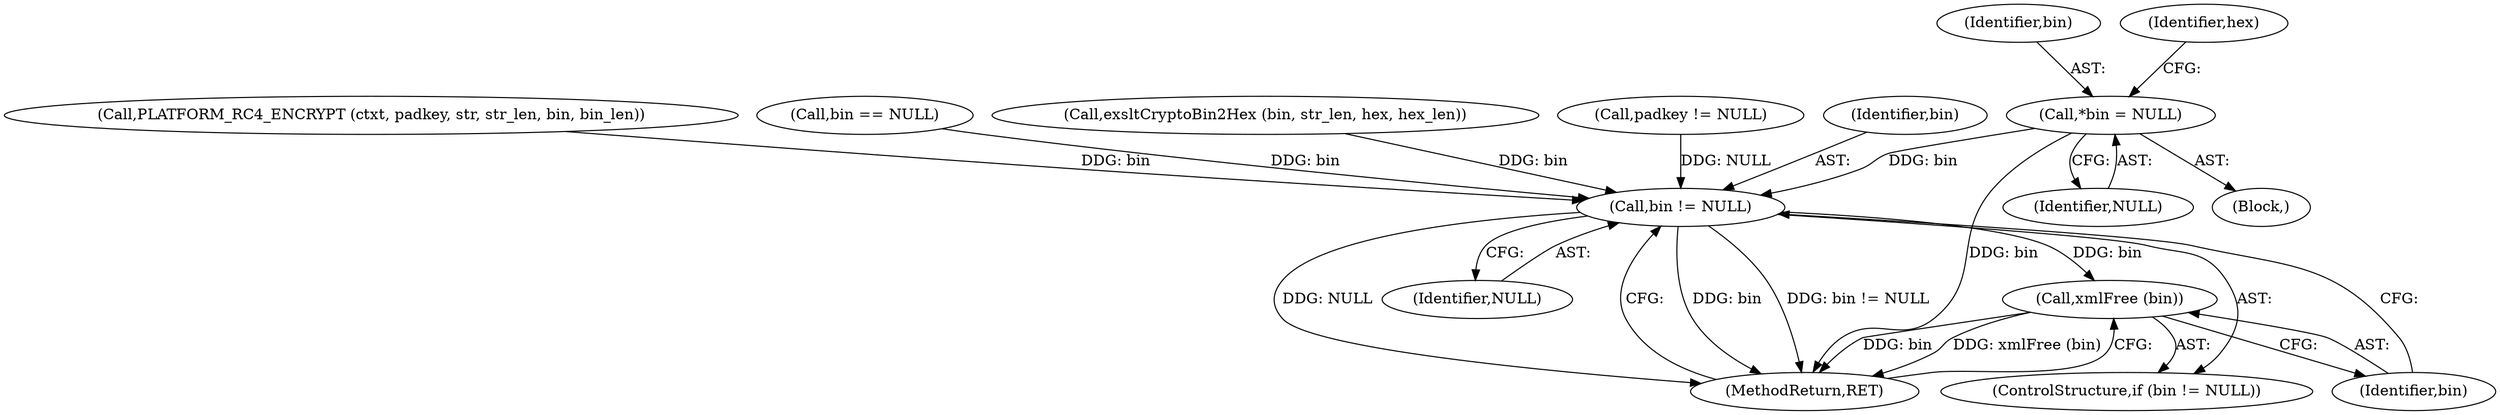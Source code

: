 digraph "0_Chrome_96dbafe288dbe2f0cc45fa3c39daf6d0c37acbab_1@pointer" {
"1000135" [label="(Call,*bin = NULL)"];
"1000349" [label="(Call,bin != NULL)"];
"1000352" [label="(Call,xmlFree (bin))"];
"1000136" [label="(Identifier,bin)"];
"1000353" [label="(Identifier,bin)"];
"1000350" [label="(Identifier,bin)"];
"1000354" [label="(MethodReturn,RET)"];
"1000349" [label="(Call,bin != NULL)"];
"1000137" [label="(Identifier,NULL)"];
"1000140" [label="(Identifier,hex)"];
"1000135" [label="(Call,*bin = NULL)"];
"1000283" [label="(Call,PLATFORM_RC4_ENCRYPT (ctxt, padkey, str, str_len, bin, bin_len))"];
"1000264" [label="(Call,bin == NULL)"];
"1000352" [label="(Call,xmlFree (bin))"];
"1000321" [label="(Call,exsltCryptoBin2Hex (bin, str_len, hex, hex_len))"];
"1000348" [label="(ControlStructure,if (bin != NULL))"];
"1000351" [label="(Identifier,NULL)"];
"1000105" [label="(Block,)"];
"1000343" [label="(Call,padkey != NULL)"];
"1000135" -> "1000105"  [label="AST: "];
"1000135" -> "1000137"  [label="CFG: "];
"1000136" -> "1000135"  [label="AST: "];
"1000137" -> "1000135"  [label="AST: "];
"1000140" -> "1000135"  [label="CFG: "];
"1000135" -> "1000354"  [label="DDG: bin"];
"1000135" -> "1000349"  [label="DDG: bin"];
"1000349" -> "1000348"  [label="AST: "];
"1000349" -> "1000351"  [label="CFG: "];
"1000350" -> "1000349"  [label="AST: "];
"1000351" -> "1000349"  [label="AST: "];
"1000353" -> "1000349"  [label="CFG: "];
"1000354" -> "1000349"  [label="CFG: "];
"1000349" -> "1000354"  [label="DDG: bin != NULL"];
"1000349" -> "1000354"  [label="DDG: NULL"];
"1000349" -> "1000354"  [label="DDG: bin"];
"1000264" -> "1000349"  [label="DDG: bin"];
"1000321" -> "1000349"  [label="DDG: bin"];
"1000283" -> "1000349"  [label="DDG: bin"];
"1000343" -> "1000349"  [label="DDG: NULL"];
"1000349" -> "1000352"  [label="DDG: bin"];
"1000352" -> "1000348"  [label="AST: "];
"1000352" -> "1000353"  [label="CFG: "];
"1000353" -> "1000352"  [label="AST: "];
"1000354" -> "1000352"  [label="CFG: "];
"1000352" -> "1000354"  [label="DDG: bin"];
"1000352" -> "1000354"  [label="DDG: xmlFree (bin)"];
}
